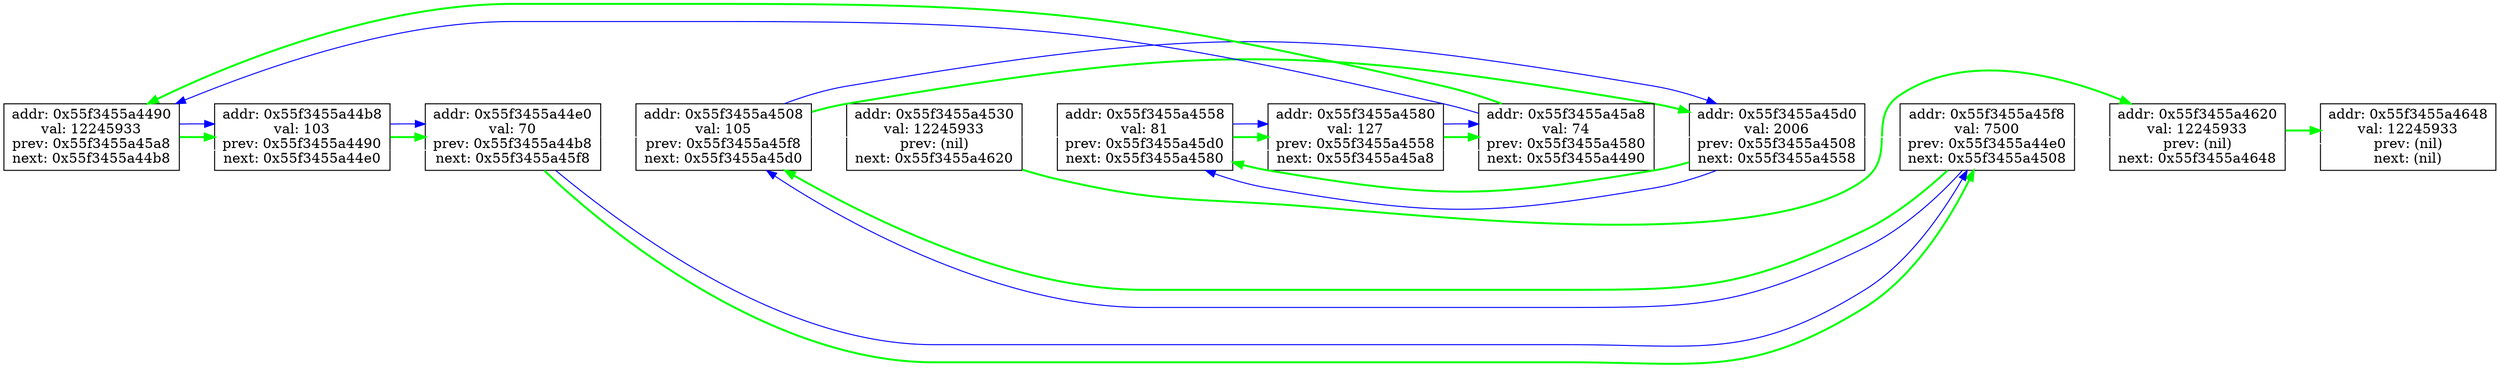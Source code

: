 digraph G{
    rankdir=LR;
    NODE0x55f3455a4490[pin=true,shape="box",label="addr: 0x55f3455a4490
val: 12245933
prev: 0x55f3455a45a8
next: 0x55f3455a44b8"];
    NODE0x55f3455a44b8[pin=true,shape="box",label="addr: 0x55f3455a44b8
val: 103
prev: 0x55f3455a4490
next: 0x55f3455a44e0"];
    NODE0x55f3455a44e0[pin=true,shape="box",label="addr: 0x55f3455a44e0
val: 70
prev: 0x55f3455a44b8
next: 0x55f3455a45f8"];
    NODE0x55f3455a4508[pin=true,shape="box",label="addr: 0x55f3455a4508
val: 105
prev: 0x55f3455a45f8
next: 0x55f3455a45d0"];
    NODE0x55f3455a4530[pin=true,shape="box",label="addr: 0x55f3455a4530
val: 12245933
prev: (nil)
next: 0x55f3455a4620"];
    NODE0x55f3455a4558[pin=true,shape="box",label="addr: 0x55f3455a4558
val: 81
prev: 0x55f3455a45d0
next: 0x55f3455a4580"];
    NODE0x55f3455a4580[pin=true,shape="box",label="addr: 0x55f3455a4580
val: 127
prev: 0x55f3455a4558
next: 0x55f3455a45a8"];
    NODE0x55f3455a45a8[pin=true,shape="box",label="addr: 0x55f3455a45a8
val: 74
prev: 0x55f3455a4580
next: 0x55f3455a4490"];
    NODE0x55f3455a45d0[pin=true,shape="box",label="addr: 0x55f3455a45d0
val: 2006
prev: 0x55f3455a4508
next: 0x55f3455a4558"];
    NODE0x55f3455a45f8[pin=true,shape="box",label="addr: 0x55f3455a45f8
val: 7500
prev: 0x55f3455a44e0
next: 0x55f3455a4508"];
    NODE0x55f3455a4620[pin=true,shape="box",label="addr: 0x55f3455a4620
val: 12245933
prev: (nil)
next: 0x55f3455a4648"];
    NODE0x55f3455a4648[pin=true,shape="box",label="addr: 0x55f3455a4648
val: 12245933
prev: (nil)
next: (nil)"];
    NODE0x55f3455a4490 -> NODE0x55f3455a44b8 [weight=1024,color="white"];
    NODE0x55f3455a44b8 -> NODE0x55f3455a44e0 [weight=1024,color="white"];
    NODE0x55f3455a44e0 -> NODE0x55f3455a4508 [weight=1024,color="white"];
    NODE0x55f3455a4508 -> NODE0x55f3455a4530 [weight=1024,color="white"];
    NODE0x55f3455a4530 -> NODE0x55f3455a4558 [weight=1024,color="white"];
    NODE0x55f3455a4558 -> NODE0x55f3455a4580 [weight=1024,color="white"];
    NODE0x55f3455a4580 -> NODE0x55f3455a45a8 [weight=1024,color="white"];
    NODE0x55f3455a45a8 -> NODE0x55f3455a45d0 [weight=1024,color="white"];
    NODE0x55f3455a45d0 -> NODE0x55f3455a45f8 [weight=1024,color="white"];
    NODE0x55f3455a45f8 -> NODE0x55f3455a4620 [weight=1024,color="white"];
    NODE0x55f3455a4620 -> NODE0x55f3455a4648 [weight=1024,color="white"];
    NODE0x55f3455a4490 -> NODE0x55f3455a44b8 [color="green",penwidth=2];
    NODE0x55f3455a45a8 -> NODE0x55f3455a4490 [color="blue",penwidth=1];
    NODE0x55f3455a44b8 -> NODE0x55f3455a44e0 [color="green",penwidth=2];
    NODE0x55f3455a4490 -> NODE0x55f3455a44b8 [color="blue",penwidth=1];
    NODE0x55f3455a44e0 -> NODE0x55f3455a45f8 [color="green",penwidth=2];
    NODE0x55f3455a44b8 -> NODE0x55f3455a44e0 [color="blue",penwidth=1];
    NODE0x55f3455a4508 -> NODE0x55f3455a45d0 [color="green",penwidth=2];
    NODE0x55f3455a45f8 -> NODE0x55f3455a4508 [color="blue",penwidth=1];
    NODE0x55f3455a4530 -> NODE0x55f3455a4620 [color="green",penwidth=2];
    NODE0x55f3455a4558 -> NODE0x55f3455a4580 [color="green",penwidth=2];
    NODE0x55f3455a45d0 -> NODE0x55f3455a4558 [color="blue",penwidth=1];
    NODE0x55f3455a4580 -> NODE0x55f3455a45a8 [color="green",penwidth=2];
    NODE0x55f3455a4558 -> NODE0x55f3455a4580 [color="blue",penwidth=1];
    NODE0x55f3455a45a8 -> NODE0x55f3455a4490 [color="green",penwidth=2];
    NODE0x55f3455a4580 -> NODE0x55f3455a45a8 [color="blue",penwidth=1];
    NODE0x55f3455a45d0 -> NODE0x55f3455a4558 [color="green",penwidth=2];
    NODE0x55f3455a4508 -> NODE0x55f3455a45d0 [color="blue",penwidth=1];
    NODE0x55f3455a45f8 -> NODE0x55f3455a4508 [color="green",penwidth=2];
    NODE0x55f3455a44e0 -> NODE0x55f3455a45f8 [color="blue",penwidth=1];
    NODE0x55f3455a4620 -> NODE0x55f3455a4648 [color="green",penwidth=2];
}

